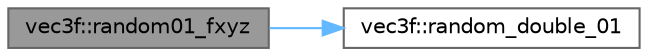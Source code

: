 digraph "vec3f::random01_fxyz"
{
 // INTERACTIVE_SVG=YES
 // LATEX_PDF_SIZE
  bgcolor="transparent";
  edge [fontname=Helvetica,fontsize=10,labelfontname=Helvetica,labelfontsize=10];
  node [fontname=Helvetica,fontsize=10,shape=box,height=0.2,width=0.4];
  rankdir="LR";
  Node1 [id="Node000001",label="vec3f::random01_fxyz",height=0.2,width=0.4,color="gray40", fillcolor="grey60", style="filled", fontcolor="black",tooltip=" "];
  Node1 -> Node2 [id="edge1_Node000001_Node000002",color="steelblue1",style="solid",tooltip=" "];
  Node2 [id="Node000002",label="vec3f::random_double_01",height=0.2,width=0.4,color="grey40", fillcolor="white", style="filled",URL="$da/d83/structvec3f.html#ad6a599393b711204fc6c6688cefc8b3d",tooltip=" "];
}
